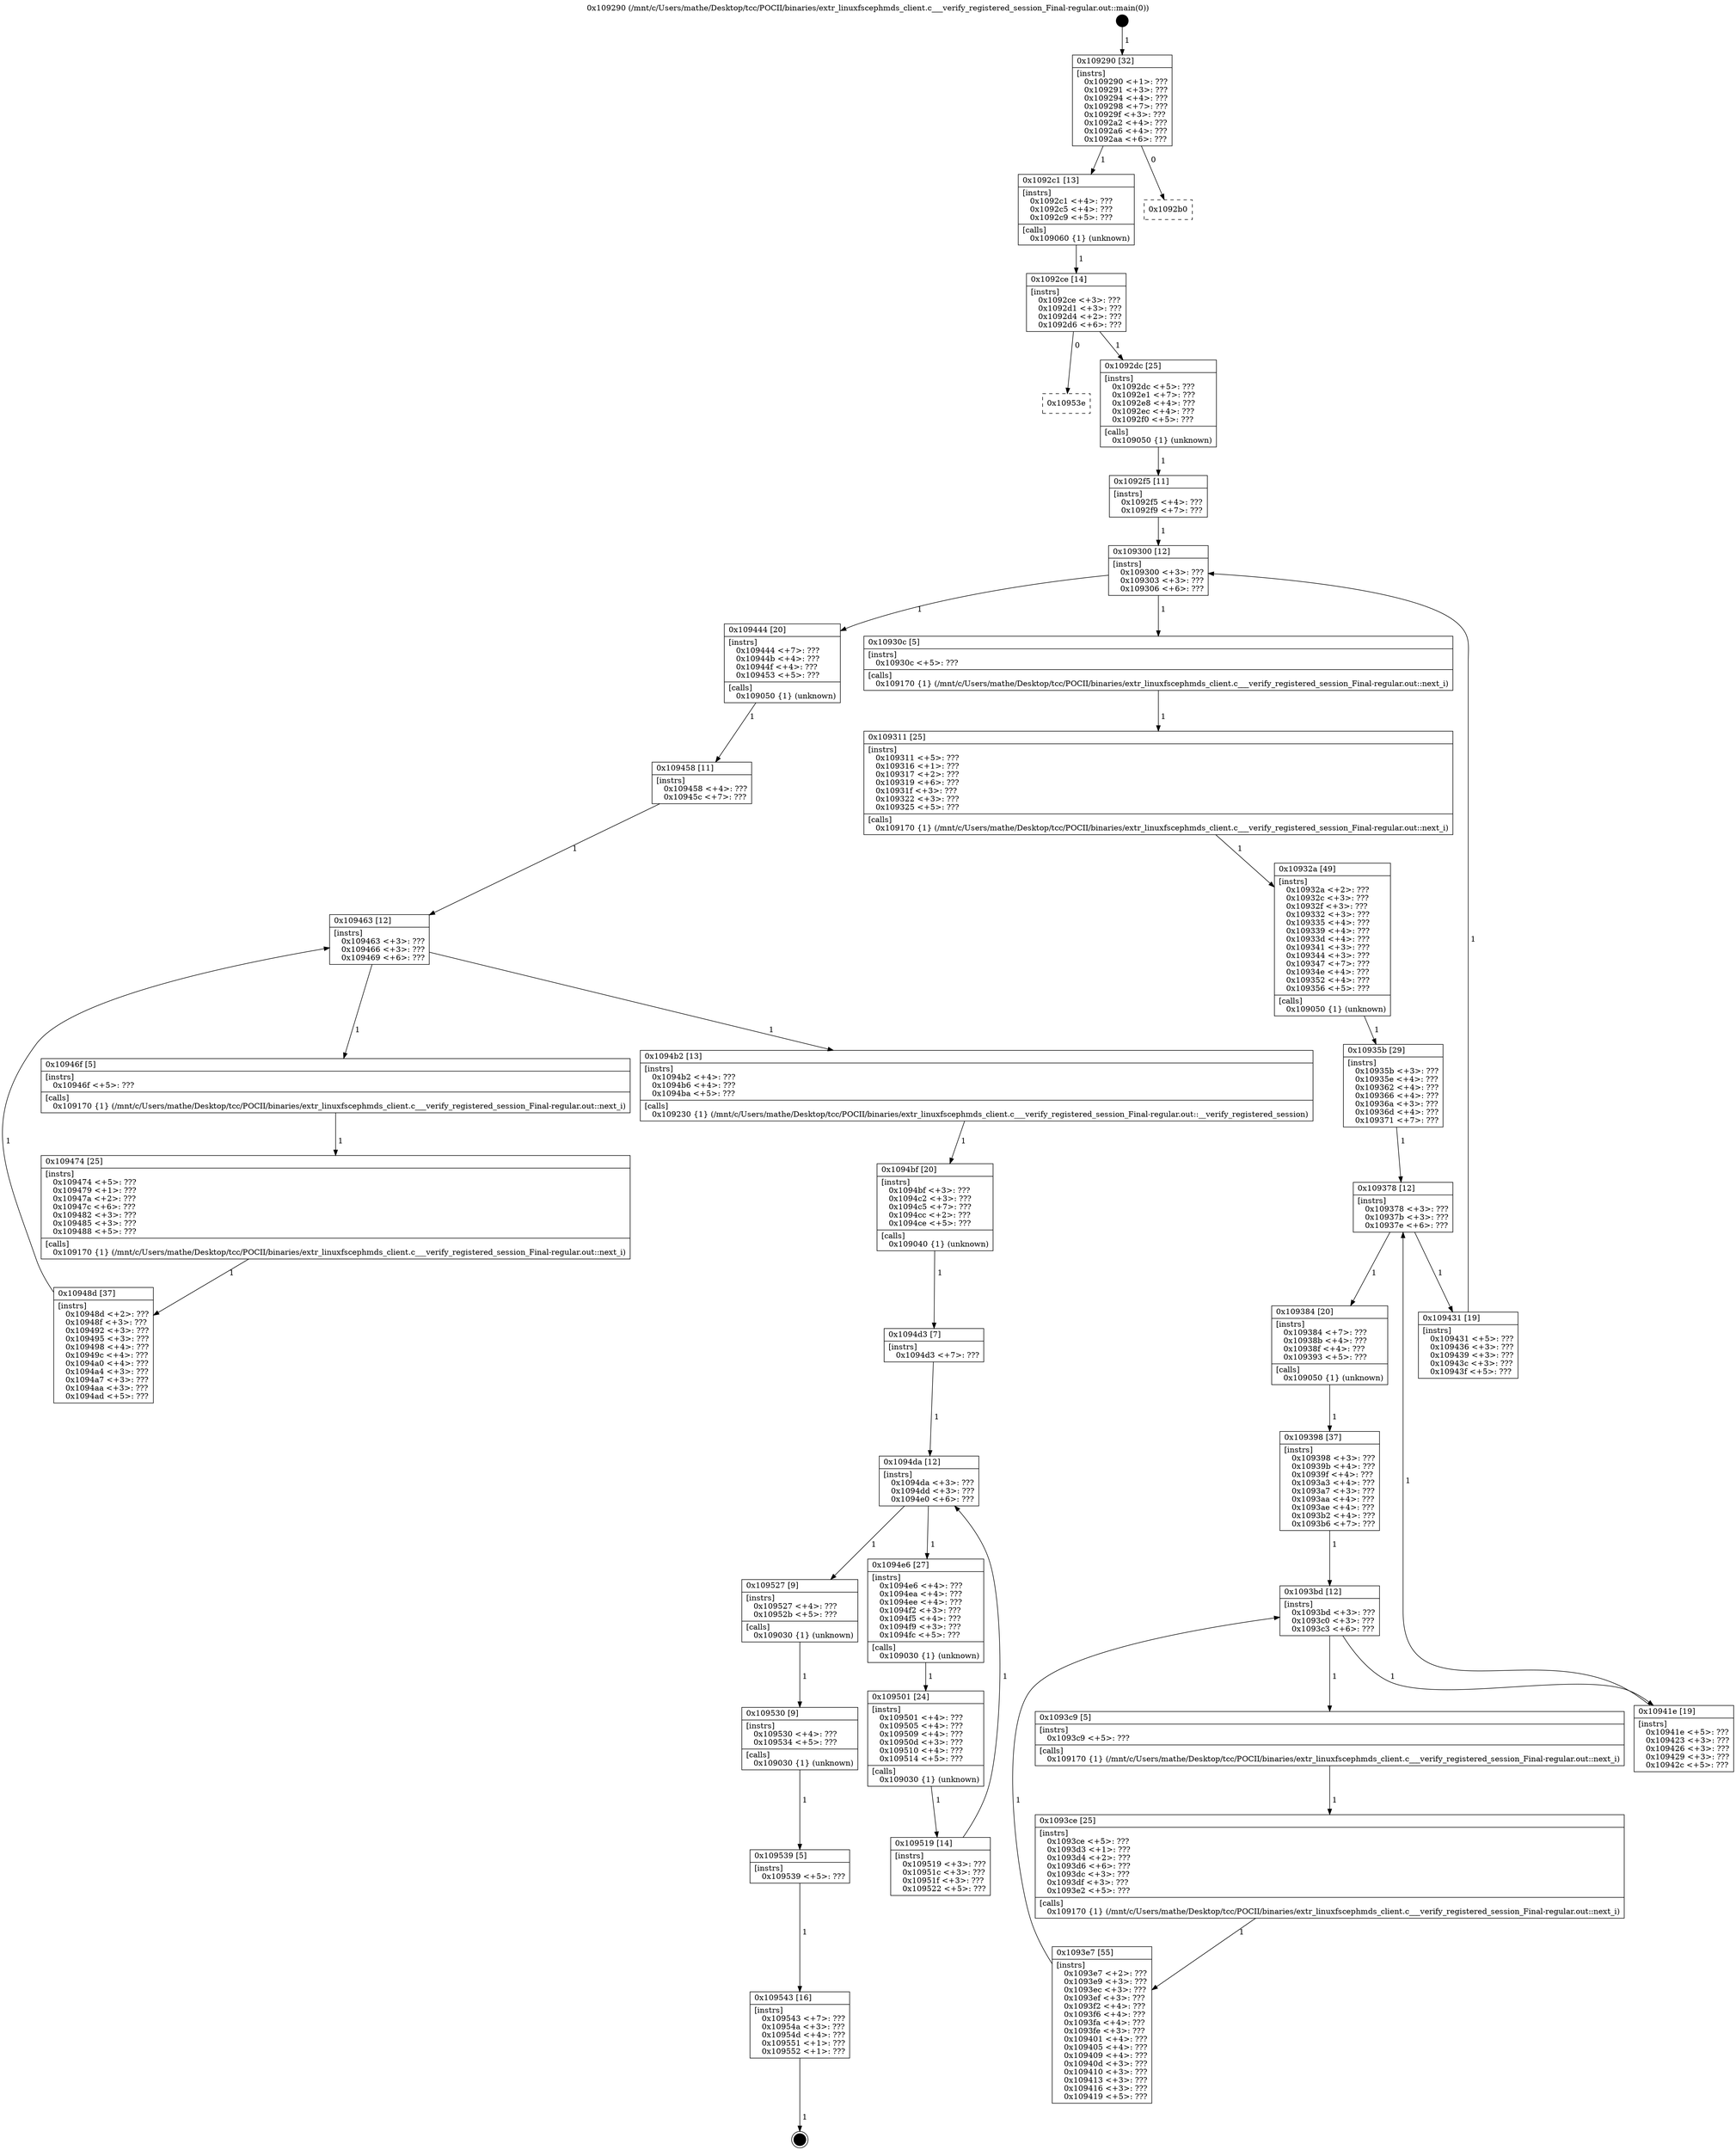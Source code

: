 digraph "0x109290" {
  label = "0x109290 (/mnt/c/Users/mathe/Desktop/tcc/POCII/binaries/extr_linuxfscephmds_client.c___verify_registered_session_Final-regular.out::main(0))"
  labelloc = "t"
  node[shape=record]

  Entry [label="",width=0.3,height=0.3,shape=circle,fillcolor=black,style=filled]
  "0x109290" [label="{
     0x109290 [32]\l
     | [instrs]\l
     &nbsp;&nbsp;0x109290 \<+1\>: ???\l
     &nbsp;&nbsp;0x109291 \<+3\>: ???\l
     &nbsp;&nbsp;0x109294 \<+4\>: ???\l
     &nbsp;&nbsp;0x109298 \<+7\>: ???\l
     &nbsp;&nbsp;0x10929f \<+3\>: ???\l
     &nbsp;&nbsp;0x1092a2 \<+4\>: ???\l
     &nbsp;&nbsp;0x1092a6 \<+4\>: ???\l
     &nbsp;&nbsp;0x1092aa \<+6\>: ???\l
  }"]
  "0x1092c1" [label="{
     0x1092c1 [13]\l
     | [instrs]\l
     &nbsp;&nbsp;0x1092c1 \<+4\>: ???\l
     &nbsp;&nbsp;0x1092c5 \<+4\>: ???\l
     &nbsp;&nbsp;0x1092c9 \<+5\>: ???\l
     | [calls]\l
     &nbsp;&nbsp;0x109060 \{1\} (unknown)\l
  }"]
  "0x1092b0" [label="{
     0x1092b0\l
  }", style=dashed]
  "0x1092ce" [label="{
     0x1092ce [14]\l
     | [instrs]\l
     &nbsp;&nbsp;0x1092ce \<+3\>: ???\l
     &nbsp;&nbsp;0x1092d1 \<+3\>: ???\l
     &nbsp;&nbsp;0x1092d4 \<+2\>: ???\l
     &nbsp;&nbsp;0x1092d6 \<+6\>: ???\l
  }"]
  "0x10953e" [label="{
     0x10953e\l
  }", style=dashed]
  "0x1092dc" [label="{
     0x1092dc [25]\l
     | [instrs]\l
     &nbsp;&nbsp;0x1092dc \<+5\>: ???\l
     &nbsp;&nbsp;0x1092e1 \<+7\>: ???\l
     &nbsp;&nbsp;0x1092e8 \<+4\>: ???\l
     &nbsp;&nbsp;0x1092ec \<+4\>: ???\l
     &nbsp;&nbsp;0x1092f0 \<+5\>: ???\l
     | [calls]\l
     &nbsp;&nbsp;0x109050 \{1\} (unknown)\l
  }"]
  Exit [label="",width=0.3,height=0.3,shape=circle,fillcolor=black,style=filled,peripheries=2]
  "0x109300" [label="{
     0x109300 [12]\l
     | [instrs]\l
     &nbsp;&nbsp;0x109300 \<+3\>: ???\l
     &nbsp;&nbsp;0x109303 \<+3\>: ???\l
     &nbsp;&nbsp;0x109306 \<+6\>: ???\l
  }"]
  "0x109444" [label="{
     0x109444 [20]\l
     | [instrs]\l
     &nbsp;&nbsp;0x109444 \<+7\>: ???\l
     &nbsp;&nbsp;0x10944b \<+4\>: ???\l
     &nbsp;&nbsp;0x10944f \<+4\>: ???\l
     &nbsp;&nbsp;0x109453 \<+5\>: ???\l
     | [calls]\l
     &nbsp;&nbsp;0x109050 \{1\} (unknown)\l
  }"]
  "0x10930c" [label="{
     0x10930c [5]\l
     | [instrs]\l
     &nbsp;&nbsp;0x10930c \<+5\>: ???\l
     | [calls]\l
     &nbsp;&nbsp;0x109170 \{1\} (/mnt/c/Users/mathe/Desktop/tcc/POCII/binaries/extr_linuxfscephmds_client.c___verify_registered_session_Final-regular.out::next_i)\l
  }"]
  "0x109311" [label="{
     0x109311 [25]\l
     | [instrs]\l
     &nbsp;&nbsp;0x109311 \<+5\>: ???\l
     &nbsp;&nbsp;0x109316 \<+1\>: ???\l
     &nbsp;&nbsp;0x109317 \<+2\>: ???\l
     &nbsp;&nbsp;0x109319 \<+6\>: ???\l
     &nbsp;&nbsp;0x10931f \<+3\>: ???\l
     &nbsp;&nbsp;0x109322 \<+3\>: ???\l
     &nbsp;&nbsp;0x109325 \<+5\>: ???\l
     | [calls]\l
     &nbsp;&nbsp;0x109170 \{1\} (/mnt/c/Users/mathe/Desktop/tcc/POCII/binaries/extr_linuxfscephmds_client.c___verify_registered_session_Final-regular.out::next_i)\l
  }"]
  "0x10932a" [label="{
     0x10932a [49]\l
     | [instrs]\l
     &nbsp;&nbsp;0x10932a \<+2\>: ???\l
     &nbsp;&nbsp;0x10932c \<+3\>: ???\l
     &nbsp;&nbsp;0x10932f \<+3\>: ???\l
     &nbsp;&nbsp;0x109332 \<+3\>: ???\l
     &nbsp;&nbsp;0x109335 \<+4\>: ???\l
     &nbsp;&nbsp;0x109339 \<+4\>: ???\l
     &nbsp;&nbsp;0x10933d \<+4\>: ???\l
     &nbsp;&nbsp;0x109341 \<+3\>: ???\l
     &nbsp;&nbsp;0x109344 \<+3\>: ???\l
     &nbsp;&nbsp;0x109347 \<+7\>: ???\l
     &nbsp;&nbsp;0x10934e \<+4\>: ???\l
     &nbsp;&nbsp;0x109352 \<+4\>: ???\l
     &nbsp;&nbsp;0x109356 \<+5\>: ???\l
     | [calls]\l
     &nbsp;&nbsp;0x109050 \{1\} (unknown)\l
  }"]
  "0x109378" [label="{
     0x109378 [12]\l
     | [instrs]\l
     &nbsp;&nbsp;0x109378 \<+3\>: ???\l
     &nbsp;&nbsp;0x10937b \<+3\>: ???\l
     &nbsp;&nbsp;0x10937e \<+6\>: ???\l
  }"]
  "0x109431" [label="{
     0x109431 [19]\l
     | [instrs]\l
     &nbsp;&nbsp;0x109431 \<+5\>: ???\l
     &nbsp;&nbsp;0x109436 \<+3\>: ???\l
     &nbsp;&nbsp;0x109439 \<+3\>: ???\l
     &nbsp;&nbsp;0x10943c \<+3\>: ???\l
     &nbsp;&nbsp;0x10943f \<+5\>: ???\l
  }"]
  "0x109384" [label="{
     0x109384 [20]\l
     | [instrs]\l
     &nbsp;&nbsp;0x109384 \<+7\>: ???\l
     &nbsp;&nbsp;0x10938b \<+4\>: ???\l
     &nbsp;&nbsp;0x10938f \<+4\>: ???\l
     &nbsp;&nbsp;0x109393 \<+5\>: ???\l
     | [calls]\l
     &nbsp;&nbsp;0x109050 \{1\} (unknown)\l
  }"]
  "0x1093bd" [label="{
     0x1093bd [12]\l
     | [instrs]\l
     &nbsp;&nbsp;0x1093bd \<+3\>: ???\l
     &nbsp;&nbsp;0x1093c0 \<+3\>: ???\l
     &nbsp;&nbsp;0x1093c3 \<+6\>: ???\l
  }"]
  "0x10941e" [label="{
     0x10941e [19]\l
     | [instrs]\l
     &nbsp;&nbsp;0x10941e \<+5\>: ???\l
     &nbsp;&nbsp;0x109423 \<+3\>: ???\l
     &nbsp;&nbsp;0x109426 \<+3\>: ???\l
     &nbsp;&nbsp;0x109429 \<+3\>: ???\l
     &nbsp;&nbsp;0x10942c \<+5\>: ???\l
  }"]
  "0x1093c9" [label="{
     0x1093c9 [5]\l
     | [instrs]\l
     &nbsp;&nbsp;0x1093c9 \<+5\>: ???\l
     | [calls]\l
     &nbsp;&nbsp;0x109170 \{1\} (/mnt/c/Users/mathe/Desktop/tcc/POCII/binaries/extr_linuxfscephmds_client.c___verify_registered_session_Final-regular.out::next_i)\l
  }"]
  "0x1093ce" [label="{
     0x1093ce [25]\l
     | [instrs]\l
     &nbsp;&nbsp;0x1093ce \<+5\>: ???\l
     &nbsp;&nbsp;0x1093d3 \<+1\>: ???\l
     &nbsp;&nbsp;0x1093d4 \<+2\>: ???\l
     &nbsp;&nbsp;0x1093d6 \<+6\>: ???\l
     &nbsp;&nbsp;0x1093dc \<+3\>: ???\l
     &nbsp;&nbsp;0x1093df \<+3\>: ???\l
     &nbsp;&nbsp;0x1093e2 \<+5\>: ???\l
     | [calls]\l
     &nbsp;&nbsp;0x109170 \{1\} (/mnt/c/Users/mathe/Desktop/tcc/POCII/binaries/extr_linuxfscephmds_client.c___verify_registered_session_Final-regular.out::next_i)\l
  }"]
  "0x1093e7" [label="{
     0x1093e7 [55]\l
     | [instrs]\l
     &nbsp;&nbsp;0x1093e7 \<+2\>: ???\l
     &nbsp;&nbsp;0x1093e9 \<+3\>: ???\l
     &nbsp;&nbsp;0x1093ec \<+3\>: ???\l
     &nbsp;&nbsp;0x1093ef \<+3\>: ???\l
     &nbsp;&nbsp;0x1093f2 \<+4\>: ???\l
     &nbsp;&nbsp;0x1093f6 \<+4\>: ???\l
     &nbsp;&nbsp;0x1093fa \<+4\>: ???\l
     &nbsp;&nbsp;0x1093fe \<+3\>: ???\l
     &nbsp;&nbsp;0x109401 \<+4\>: ???\l
     &nbsp;&nbsp;0x109405 \<+4\>: ???\l
     &nbsp;&nbsp;0x109409 \<+4\>: ???\l
     &nbsp;&nbsp;0x10940d \<+3\>: ???\l
     &nbsp;&nbsp;0x109410 \<+3\>: ???\l
     &nbsp;&nbsp;0x109413 \<+3\>: ???\l
     &nbsp;&nbsp;0x109416 \<+3\>: ???\l
     &nbsp;&nbsp;0x109419 \<+5\>: ???\l
  }"]
  "0x109398" [label="{
     0x109398 [37]\l
     | [instrs]\l
     &nbsp;&nbsp;0x109398 \<+3\>: ???\l
     &nbsp;&nbsp;0x10939b \<+4\>: ???\l
     &nbsp;&nbsp;0x10939f \<+4\>: ???\l
     &nbsp;&nbsp;0x1093a3 \<+4\>: ???\l
     &nbsp;&nbsp;0x1093a7 \<+3\>: ???\l
     &nbsp;&nbsp;0x1093aa \<+4\>: ???\l
     &nbsp;&nbsp;0x1093ae \<+4\>: ???\l
     &nbsp;&nbsp;0x1093b2 \<+4\>: ???\l
     &nbsp;&nbsp;0x1093b6 \<+7\>: ???\l
  }"]
  "0x109543" [label="{
     0x109543 [16]\l
     | [instrs]\l
     &nbsp;&nbsp;0x109543 \<+7\>: ???\l
     &nbsp;&nbsp;0x10954a \<+3\>: ???\l
     &nbsp;&nbsp;0x10954d \<+4\>: ???\l
     &nbsp;&nbsp;0x109551 \<+1\>: ???\l
     &nbsp;&nbsp;0x109552 \<+1\>: ???\l
  }"]
  "0x10935b" [label="{
     0x10935b [29]\l
     | [instrs]\l
     &nbsp;&nbsp;0x10935b \<+3\>: ???\l
     &nbsp;&nbsp;0x10935e \<+4\>: ???\l
     &nbsp;&nbsp;0x109362 \<+4\>: ???\l
     &nbsp;&nbsp;0x109366 \<+4\>: ???\l
     &nbsp;&nbsp;0x10936a \<+3\>: ???\l
     &nbsp;&nbsp;0x10936d \<+4\>: ???\l
     &nbsp;&nbsp;0x109371 \<+7\>: ???\l
  }"]
  "0x109539" [label="{
     0x109539 [5]\l
     | [instrs]\l
     &nbsp;&nbsp;0x109539 \<+5\>: ???\l
  }"]
  "0x1092f5" [label="{
     0x1092f5 [11]\l
     | [instrs]\l
     &nbsp;&nbsp;0x1092f5 \<+4\>: ???\l
     &nbsp;&nbsp;0x1092f9 \<+7\>: ???\l
  }"]
  "0x109463" [label="{
     0x109463 [12]\l
     | [instrs]\l
     &nbsp;&nbsp;0x109463 \<+3\>: ???\l
     &nbsp;&nbsp;0x109466 \<+3\>: ???\l
     &nbsp;&nbsp;0x109469 \<+6\>: ???\l
  }"]
  "0x1094b2" [label="{
     0x1094b2 [13]\l
     | [instrs]\l
     &nbsp;&nbsp;0x1094b2 \<+4\>: ???\l
     &nbsp;&nbsp;0x1094b6 \<+4\>: ???\l
     &nbsp;&nbsp;0x1094ba \<+5\>: ???\l
     | [calls]\l
     &nbsp;&nbsp;0x109230 \{1\} (/mnt/c/Users/mathe/Desktop/tcc/POCII/binaries/extr_linuxfscephmds_client.c___verify_registered_session_Final-regular.out::__verify_registered_session)\l
  }"]
  "0x10946f" [label="{
     0x10946f [5]\l
     | [instrs]\l
     &nbsp;&nbsp;0x10946f \<+5\>: ???\l
     | [calls]\l
     &nbsp;&nbsp;0x109170 \{1\} (/mnt/c/Users/mathe/Desktop/tcc/POCII/binaries/extr_linuxfscephmds_client.c___verify_registered_session_Final-regular.out::next_i)\l
  }"]
  "0x109474" [label="{
     0x109474 [25]\l
     | [instrs]\l
     &nbsp;&nbsp;0x109474 \<+5\>: ???\l
     &nbsp;&nbsp;0x109479 \<+1\>: ???\l
     &nbsp;&nbsp;0x10947a \<+2\>: ???\l
     &nbsp;&nbsp;0x10947c \<+6\>: ???\l
     &nbsp;&nbsp;0x109482 \<+3\>: ???\l
     &nbsp;&nbsp;0x109485 \<+3\>: ???\l
     &nbsp;&nbsp;0x109488 \<+5\>: ???\l
     | [calls]\l
     &nbsp;&nbsp;0x109170 \{1\} (/mnt/c/Users/mathe/Desktop/tcc/POCII/binaries/extr_linuxfscephmds_client.c___verify_registered_session_Final-regular.out::next_i)\l
  }"]
  "0x10948d" [label="{
     0x10948d [37]\l
     | [instrs]\l
     &nbsp;&nbsp;0x10948d \<+2\>: ???\l
     &nbsp;&nbsp;0x10948f \<+3\>: ???\l
     &nbsp;&nbsp;0x109492 \<+3\>: ???\l
     &nbsp;&nbsp;0x109495 \<+3\>: ???\l
     &nbsp;&nbsp;0x109498 \<+4\>: ???\l
     &nbsp;&nbsp;0x10949c \<+4\>: ???\l
     &nbsp;&nbsp;0x1094a0 \<+4\>: ???\l
     &nbsp;&nbsp;0x1094a4 \<+3\>: ???\l
     &nbsp;&nbsp;0x1094a7 \<+3\>: ???\l
     &nbsp;&nbsp;0x1094aa \<+3\>: ???\l
     &nbsp;&nbsp;0x1094ad \<+5\>: ???\l
  }"]
  "0x109458" [label="{
     0x109458 [11]\l
     | [instrs]\l
     &nbsp;&nbsp;0x109458 \<+4\>: ???\l
     &nbsp;&nbsp;0x10945c \<+7\>: ???\l
  }"]
  "0x1094bf" [label="{
     0x1094bf [20]\l
     | [instrs]\l
     &nbsp;&nbsp;0x1094bf \<+3\>: ???\l
     &nbsp;&nbsp;0x1094c2 \<+3\>: ???\l
     &nbsp;&nbsp;0x1094c5 \<+7\>: ???\l
     &nbsp;&nbsp;0x1094cc \<+2\>: ???\l
     &nbsp;&nbsp;0x1094ce \<+5\>: ???\l
     | [calls]\l
     &nbsp;&nbsp;0x109040 \{1\} (unknown)\l
  }"]
  "0x1094da" [label="{
     0x1094da [12]\l
     | [instrs]\l
     &nbsp;&nbsp;0x1094da \<+3\>: ???\l
     &nbsp;&nbsp;0x1094dd \<+3\>: ???\l
     &nbsp;&nbsp;0x1094e0 \<+6\>: ???\l
  }"]
  "0x109527" [label="{
     0x109527 [9]\l
     | [instrs]\l
     &nbsp;&nbsp;0x109527 \<+4\>: ???\l
     &nbsp;&nbsp;0x10952b \<+5\>: ???\l
     | [calls]\l
     &nbsp;&nbsp;0x109030 \{1\} (unknown)\l
  }"]
  "0x1094e6" [label="{
     0x1094e6 [27]\l
     | [instrs]\l
     &nbsp;&nbsp;0x1094e6 \<+4\>: ???\l
     &nbsp;&nbsp;0x1094ea \<+4\>: ???\l
     &nbsp;&nbsp;0x1094ee \<+4\>: ???\l
     &nbsp;&nbsp;0x1094f2 \<+3\>: ???\l
     &nbsp;&nbsp;0x1094f5 \<+4\>: ???\l
     &nbsp;&nbsp;0x1094f9 \<+3\>: ???\l
     &nbsp;&nbsp;0x1094fc \<+5\>: ???\l
     | [calls]\l
     &nbsp;&nbsp;0x109030 \{1\} (unknown)\l
  }"]
  "0x109501" [label="{
     0x109501 [24]\l
     | [instrs]\l
     &nbsp;&nbsp;0x109501 \<+4\>: ???\l
     &nbsp;&nbsp;0x109505 \<+4\>: ???\l
     &nbsp;&nbsp;0x109509 \<+4\>: ???\l
     &nbsp;&nbsp;0x10950d \<+3\>: ???\l
     &nbsp;&nbsp;0x109510 \<+4\>: ???\l
     &nbsp;&nbsp;0x109514 \<+5\>: ???\l
     | [calls]\l
     &nbsp;&nbsp;0x109030 \{1\} (unknown)\l
  }"]
  "0x109519" [label="{
     0x109519 [14]\l
     | [instrs]\l
     &nbsp;&nbsp;0x109519 \<+3\>: ???\l
     &nbsp;&nbsp;0x10951c \<+3\>: ???\l
     &nbsp;&nbsp;0x10951f \<+3\>: ???\l
     &nbsp;&nbsp;0x109522 \<+5\>: ???\l
  }"]
  "0x1094d3" [label="{
     0x1094d3 [7]\l
     | [instrs]\l
     &nbsp;&nbsp;0x1094d3 \<+7\>: ???\l
  }"]
  "0x109530" [label="{
     0x109530 [9]\l
     | [instrs]\l
     &nbsp;&nbsp;0x109530 \<+4\>: ???\l
     &nbsp;&nbsp;0x109534 \<+5\>: ???\l
     | [calls]\l
     &nbsp;&nbsp;0x109030 \{1\} (unknown)\l
  }"]
  Entry -> "0x109290" [label=" 1"]
  "0x109290" -> "0x1092c1" [label=" 1"]
  "0x109290" -> "0x1092b0" [label=" 0"]
  "0x1092c1" -> "0x1092ce" [label=" 1"]
  "0x1092ce" -> "0x10953e" [label=" 0"]
  "0x1092ce" -> "0x1092dc" [label=" 1"]
  "0x109543" -> Exit [label=" 1"]
  "0x1092dc" -> "0x1092f5" [label=" 1"]
  "0x109300" -> "0x109444" [label=" 1"]
  "0x109300" -> "0x10930c" [label=" 1"]
  "0x10930c" -> "0x109311" [label=" 1"]
  "0x109311" -> "0x10932a" [label=" 1"]
  "0x10932a" -> "0x10935b" [label=" 1"]
  "0x109378" -> "0x109431" [label=" 1"]
  "0x109378" -> "0x109384" [label=" 1"]
  "0x109384" -> "0x109398" [label=" 1"]
  "0x1093bd" -> "0x10941e" [label=" 1"]
  "0x1093bd" -> "0x1093c9" [label=" 1"]
  "0x1093c9" -> "0x1093ce" [label=" 1"]
  "0x1093ce" -> "0x1093e7" [label=" 1"]
  "0x109398" -> "0x1093bd" [label=" 1"]
  "0x1093e7" -> "0x1093bd" [label=" 1"]
  "0x109539" -> "0x109543" [label=" 1"]
  "0x10935b" -> "0x109378" [label=" 1"]
  "0x10941e" -> "0x109378" [label=" 1"]
  "0x109530" -> "0x109539" [label=" 1"]
  "0x1092f5" -> "0x109300" [label=" 1"]
  "0x109431" -> "0x109300" [label=" 1"]
  "0x109444" -> "0x109458" [label=" 1"]
  "0x109463" -> "0x1094b2" [label=" 1"]
  "0x109463" -> "0x10946f" [label=" 1"]
  "0x10946f" -> "0x109474" [label=" 1"]
  "0x109474" -> "0x10948d" [label=" 1"]
  "0x109458" -> "0x109463" [label=" 1"]
  "0x10948d" -> "0x109463" [label=" 1"]
  "0x1094b2" -> "0x1094bf" [label=" 1"]
  "0x1094bf" -> "0x1094d3" [label=" 1"]
  "0x1094da" -> "0x109527" [label=" 1"]
  "0x1094da" -> "0x1094e6" [label=" 1"]
  "0x1094e6" -> "0x109501" [label=" 1"]
  "0x109501" -> "0x109519" [label=" 1"]
  "0x1094d3" -> "0x1094da" [label=" 1"]
  "0x109519" -> "0x1094da" [label=" 1"]
  "0x109527" -> "0x109530" [label=" 1"]
}
